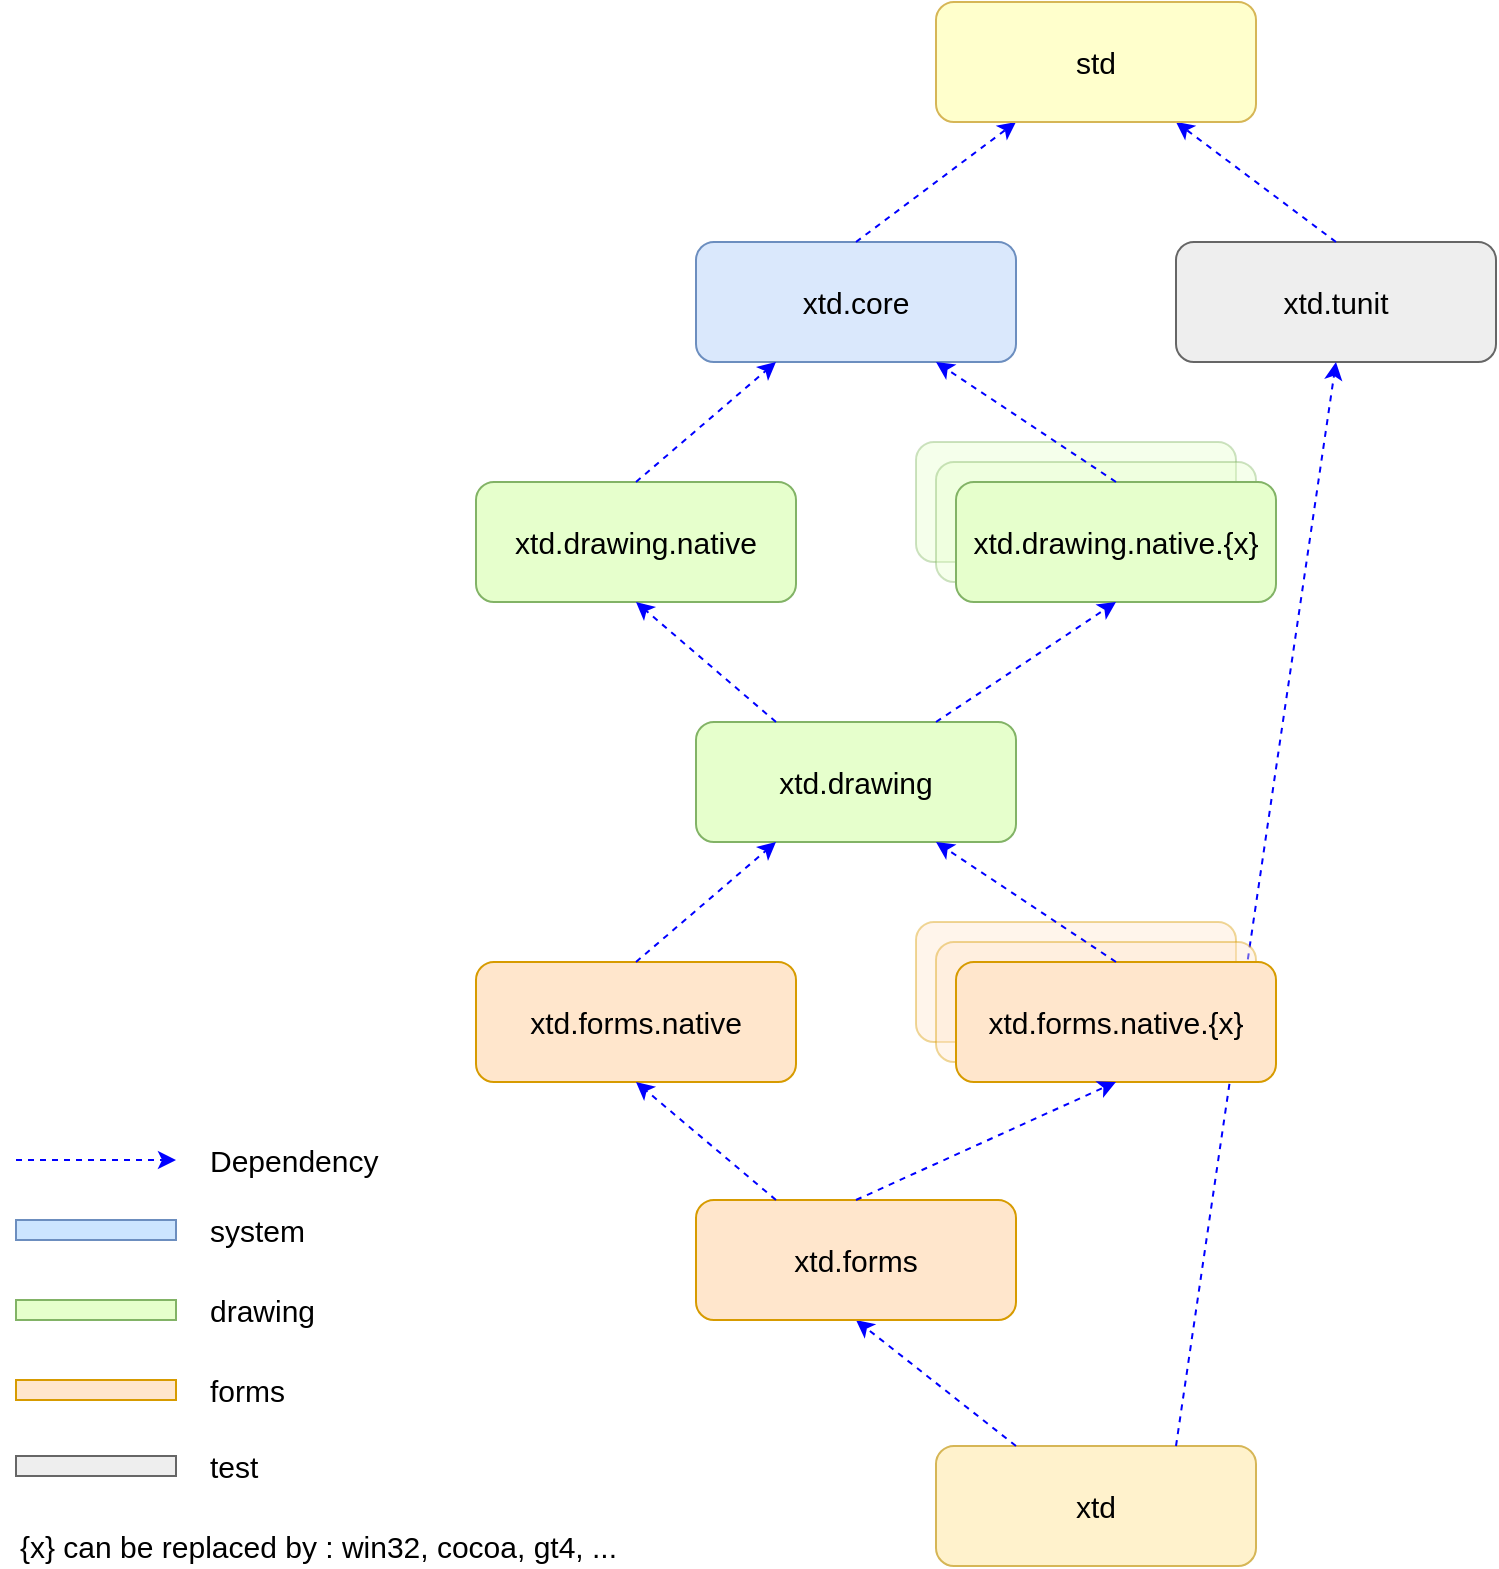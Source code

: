 <mxfile version="13.9.5" type="device"><diagram id="4c19bf52-565a-3755-522c-1c318594f7db" name="Page-1"><mxGraphModel dx="530" dy="545" grid="1" gridSize="10" guides="1" tooltips="1" connect="1" arrows="1" fold="1" page="1" pageScale="1" pageWidth="827" pageHeight="1169" background="#ffffff" math="0" shadow="0"><root><mxCell id="0"/><mxCell id="1" parent="0"/><mxCell id="3" value="xtd.core" style="rounded=1;whiteSpace=wrap;html=1;fillColor=#dae8fc;strokeColor=#6c8ebf;fontSize=15;" parent="1" vertex="1"><mxGeometry x="360" y="200" width="160" height="60" as="geometry"/></mxCell><mxCell id="10" value="" style="rounded=1;whiteSpace=wrap;html=1;fillColor=#FFE6CC;strokeColor=#d79b00;fontSize=15;opacity=40;" parent="1" vertex="1"><mxGeometry x="470" y="540" width="160" height="60" as="geometry"/></mxCell><mxCell id="11" value="" style="endArrow=classic;dashed=1;html=1;entryX=0.25;entryY=1;exitX=0.5;exitY=0;startArrow=none;startFill=0;endFill=1;fontSize=15;entryDx=0;entryDy=0;exitDx=0;exitDy=0;strokeColor=#0000FF;" parent="1" source="3" target="r1dHes9tD3Km95cjPvFa-43" edge="1"><mxGeometry width="50" height="50" relative="1" as="geometry"><mxPoint x="520" y="40" as="sourcePoint"/><mxPoint x="800" y="140" as="targetPoint"/></mxGeometry></mxCell><mxCell id="17" value="" style="endArrow=classic;dashed=1;html=1;endFill=1;fontSize=15;strokeColor=#0000FF;" parent="1" edge="1"><mxGeometry width="50" height="50" relative="1" as="geometry"><mxPoint x="20" y="659" as="sourcePoint"/><mxPoint x="100" y="659" as="targetPoint"/></mxGeometry></mxCell><mxCell id="18" value="Dependency" style="text;html=1;strokeColor=none;fillColor=none;align=left;verticalAlign=middle;whiteSpace=wrap;fontSize=15;" parent="1" vertex="1"><mxGeometry x="115" y="649" width="120" height="20" as="geometry"/></mxCell><mxCell id="19" value="" style="rounded=0;whiteSpace=wrap;html=1;fillColor=#CCE5FF;strokeColor=#6c8ebf;fontSize=15;" parent="1" vertex="1"><mxGeometry x="20" y="689" width="80" height="10" as="geometry"/></mxCell><mxCell id="20" value="system" style="text;html=1;strokeColor=none;fillColor=none;align=left;verticalAlign=middle;whiteSpace=wrap;fontSize=15;" parent="1" vertex="1"><mxGeometry x="115" y="684" width="120" height="20" as="geometry"/></mxCell><mxCell id="21" value="" style="rounded=0;whiteSpace=wrap;html=1;fillColor=#E6FFCC;strokeColor=#82b366;fontSize=15;" parent="1" vertex="1"><mxGeometry x="20" y="729" width="80" height="10" as="geometry"/></mxCell><mxCell id="22" value="drawing" style="text;html=1;strokeColor=none;fillColor=none;align=left;verticalAlign=middle;whiteSpace=wrap;fontSize=15;" parent="1" vertex="1"><mxGeometry x="115" y="724" width="120" height="20" as="geometry"/></mxCell><mxCell id="25" value="" style="rounded=0;whiteSpace=wrap;html=1;fillColor=#FFE6CC;strokeColor=#d79b00;fontSize=15;" parent="1" vertex="1"><mxGeometry x="20" y="769" width="80" height="10" as="geometry"/></mxCell><mxCell id="26" value="forms" style="text;html=1;strokeColor=none;fillColor=none;align=left;verticalAlign=middle;whiteSpace=wrap;fontSize=15;" parent="1" vertex="1"><mxGeometry x="115" y="764" width="120" height="20" as="geometry"/></mxCell><mxCell id="32" value="xtd.tunit" style="rounded=1;whiteSpace=wrap;html=1;fillColor=#EEEEEE;strokeColor=#666666;fontSize=15;" parent="1" vertex="1"><mxGeometry x="600" y="200" width="160" height="60" as="geometry"/></mxCell><mxCell id="r1dHes9tD3Km95cjPvFa-34" value="" style="rounded=1;whiteSpace=wrap;html=1;fontSize=15;fillColor=#E6FFCC;strokeColor=#82B366;opacity=40;" parent="1" vertex="1"><mxGeometry x="470" y="300" width="160" height="60" as="geometry"/></mxCell><mxCell id="r1dHes9tD3Km95cjPvFa-35" value="&lt;span&gt;xtd&lt;/span&gt;" style="rounded=1;whiteSpace=wrap;html=1;strokeColor=#d6b656;fontSize=15;fillColor=#fff2cc;" parent="1" vertex="1"><mxGeometry x="480" y="802" width="160" height="60" as="geometry"/></mxCell><mxCell id="r1dHes9tD3Km95cjPvFa-38" value="" style="endArrow=classic;dashed=1;html=1;exitX=0.5;exitY=0;endFill=1;fontSize=15;exitDx=0;exitDy=0;entryX=0.75;entryY=1;entryDx=0;entryDy=0;strokeColor=#0000FF;" parent="1" source="32" target="r1dHes9tD3Km95cjPvFa-43" edge="1"><mxGeometry width="50" height="50" relative="1" as="geometry"><mxPoint x="300" y="434" as="sourcePoint"/><mxPoint x="980" y="220" as="targetPoint"/></mxGeometry></mxCell><mxCell id="r1dHes9tD3Km95cjPvFa-39" value="" style="endArrow=classic;dashed=1;html=1;entryX=0.5;entryY=1;exitX=0.25;exitY=0;endFill=1;fontSize=15;entryDx=0;entryDy=0;exitDx=0;exitDy=0;strokeColor=#0000FF;" parent="1" source="r1dHes9tD3Km95cjPvFa-35" target="r1dHes9tD3Km95cjPvFa-52" edge="1"><mxGeometry width="50" height="50" relative="1" as="geometry"><mxPoint x="310" y="444" as="sourcePoint"/><mxPoint x="310" y="390" as="targetPoint"/></mxGeometry></mxCell><mxCell id="r1dHes9tD3Km95cjPvFa-40" value="" style="endArrow=classic;dashed=1;html=1;entryX=0.5;entryY=1;endFill=1;fontSize=15;entryDx=0;entryDy=0;exitX=0.75;exitY=0;exitDx=0;exitDy=0;strokeColor=#0000FF;" parent="1" source="r1dHes9tD3Km95cjPvFa-35" target="32" edge="1"><mxGeometry width="50" height="50" relative="1" as="geometry"><mxPoint x="830" y="840" as="sourcePoint"/><mxPoint x="320" y="400" as="targetPoint"/></mxGeometry></mxCell><mxCell id="r1dHes9tD3Km95cjPvFa-43" value="&lt;span&gt;std&lt;/span&gt;" style="rounded=1;whiteSpace=wrap;html=1;strokeColor=#d6b656;fontSize=15;fillColor=#FFFFCC;" parent="1" vertex="1"><mxGeometry x="480" y="80" width="160" height="60" as="geometry"/></mxCell><mxCell id="r1dHes9tD3Km95cjPvFa-49" value="" style="rounded=0;whiteSpace=wrap;html=1;fillColor=#EEEEEE;strokeColor=#666666;fontSize=15;" parent="1" vertex="1"><mxGeometry x="20" y="807" width="80" height="10" as="geometry"/></mxCell><mxCell id="r1dHes9tD3Km95cjPvFa-50" value="test" style="text;html=1;strokeColor=none;fillColor=none;align=left;verticalAlign=middle;whiteSpace=wrap;fontSize=15;" parent="1" vertex="1"><mxGeometry x="115" y="802" width="120" height="20" as="geometry"/></mxCell><mxCell id="r1dHes9tD3Km95cjPvFa-51" value="xtd.forms.native" style="rounded=1;whiteSpace=wrap;html=1;fillColor=#FFE6CC;strokeColor=#d79b00;fontSize=15;" parent="1" vertex="1"><mxGeometry x="250" y="560" width="160" height="60" as="geometry"/></mxCell><mxCell id="r1dHes9tD3Km95cjPvFa-52" value="xtd.forms" style="rounded=1;whiteSpace=wrap;html=1;fillColor=#FFE6CC;strokeColor=#d79b00;fontSize=15;" parent="1" vertex="1"><mxGeometry x="360" y="679" width="160" height="60" as="geometry"/></mxCell><mxCell id="r1dHes9tD3Km95cjPvFa-53" value="" style="rounded=1;whiteSpace=wrap;html=1;fillColor=#FFE6CC;strokeColor=#d79b00;fontSize=15;opacity=40;" parent="1" vertex="1"><mxGeometry x="480" y="550" width="160" height="60" as="geometry"/></mxCell><mxCell id="r1dHes9tD3Km95cjPvFa-54" value="xtd.forms.native.{x}" style="rounded=1;whiteSpace=wrap;html=1;fillColor=#FFE6CC;strokeColor=#d79b00;fontSize=15;" parent="1" vertex="1"><mxGeometry x="490" y="560" width="160" height="60" as="geometry"/></mxCell><mxCell id="r1dHes9tD3Km95cjPvFa-56" value="" style="endArrow=classic;dashed=1;html=1;entryX=0.5;entryY=1;exitX=0.5;exitY=0;endFill=1;fontSize=15;entryDx=0;entryDy=0;exitDx=0;exitDy=0;strokeColor=#0000FF;" parent="1" source="r1dHes9tD3Km95cjPvFa-52" target="r1dHes9tD3Km95cjPvFa-54" edge="1"><mxGeometry width="50" height="50" relative="1" as="geometry"><mxPoint x="590" y="580.0" as="sourcePoint"/><mxPoint x="590" y="520.0" as="targetPoint"/></mxGeometry></mxCell><mxCell id="r1dHes9tD3Km95cjPvFa-57" value="" style="endArrow=classic;dashed=1;html=1;entryX=0.5;entryY=1;exitX=0.25;exitY=0;endFill=1;fontSize=15;entryDx=0;entryDy=0;exitDx=0;exitDy=0;strokeColor=#0000FF;" parent="1" source="r1dHes9tD3Km95cjPvFa-52" target="r1dHes9tD3Km95cjPvFa-51" edge="1"><mxGeometry width="50" height="50" relative="1" as="geometry"><mxPoint x="600" y="590.0" as="sourcePoint"/><mxPoint x="600" y="530.0" as="targetPoint"/></mxGeometry></mxCell><mxCell id="r1dHes9tD3Km95cjPvFa-59" value="xtd.drawing" style="rounded=1;whiteSpace=wrap;html=1;fontSize=15;fillColor=#E6FFCC;strokeColor=#82B366;" parent="1" vertex="1"><mxGeometry x="360" y="440" width="160" height="60" as="geometry"/></mxCell><mxCell id="r1dHes9tD3Km95cjPvFa-60" value="xtd.drawing.native" style="rounded=1;whiteSpace=wrap;html=1;fontSize=15;fillColor=#E6FFCC;strokeColor=#82B366;" parent="1" vertex="1"><mxGeometry x="250" y="320" width="160" height="60" as="geometry"/></mxCell><mxCell id="r1dHes9tD3Km95cjPvFa-61" value="" style="endArrow=classic;dashed=1;html=1;entryX=0.25;entryY=1;exitX=0.5;exitY=0;endFill=1;fontSize=15;entryDx=0;entryDy=0;exitDx=0;exitDy=0;strokeColor=#0000FF;" parent="1" source="r1dHes9tD3Km95cjPvFa-60" target="3" edge="1"><mxGeometry width="50" height="50" relative="1" as="geometry"><mxPoint x="580" y="330.0" as="sourcePoint"/><mxPoint x="780" y="270.0" as="targetPoint"/></mxGeometry></mxCell><mxCell id="r1dHes9tD3Km95cjPvFa-62" value="" style="rounded=1;whiteSpace=wrap;html=1;fontSize=15;fillColor=#E6FFCC;strokeColor=#82B366;opacity=40;" parent="1" vertex="1"><mxGeometry x="480" y="310" width="160" height="60" as="geometry"/></mxCell><mxCell id="r1dHes9tD3Km95cjPvFa-63" value="xtd.drawing.native.{x}" style="rounded=1;whiteSpace=wrap;html=1;fontSize=15;fillColor=#E6FFCC;strokeColor=#82B366;" parent="1" vertex="1"><mxGeometry x="490" y="320" width="160" height="60" as="geometry"/></mxCell><mxCell id="r1dHes9tD3Km95cjPvFa-37" value="" style="endArrow=classic;dashed=1;html=1;entryX=0.75;entryY=1;exitX=0.5;exitY=0;endFill=1;fontSize=15;entryDx=0;entryDy=0;exitDx=0;exitDy=0;strokeColor=#0000FF;" parent="1" source="r1dHes9tD3Km95cjPvFa-63" target="3" edge="1"><mxGeometry width="50" height="50" relative="1" as="geometry"><mxPoint x="600" y="230" as="sourcePoint"/><mxPoint x="530" y="170" as="targetPoint"/></mxGeometry></mxCell><mxCell id="r1dHes9tD3Km95cjPvFa-55" value="" style="endArrow=classic;dashed=1;html=1;exitX=0.5;exitY=0;endFill=1;fontSize=15;exitDx=0;exitDy=0;entryX=0.25;entryY=1;entryDx=0;entryDy=0;strokeColor=#0000FF;" parent="1" source="r1dHes9tD3Km95cjPvFa-51" target="r1dHes9tD3Km95cjPvFa-59" edge="1"><mxGeometry width="50" height="50" relative="1" as="geometry"><mxPoint x="580" y="450.0" as="sourcePoint"/><mxPoint x="170" y="360" as="targetPoint"/></mxGeometry></mxCell><mxCell id="r1dHes9tD3Km95cjPvFa-36" value="" style="endArrow=classic;dashed=1;html=1;exitX=0.5;exitY=0;endFill=1;fontSize=15;exitDx=0;exitDy=0;entryX=0.75;entryY=1;entryDx=0;entryDy=0;strokeColor=#0000FF;" parent="1" source="r1dHes9tD3Km95cjPvFa-54" target="r1dHes9tD3Km95cjPvFa-59" edge="1"><mxGeometry width="50" height="50" relative="1" as="geometry"><mxPoint x="590" y="220" as="sourcePoint"/><mxPoint x="570" y="500" as="targetPoint"/></mxGeometry></mxCell><mxCell id="r1dHes9tD3Km95cjPvFa-64" value="" style="endArrow=classic;dashed=1;html=1;endFill=1;fontSize=15;entryX=0.5;entryY=1;entryDx=0;entryDy=0;exitX=0.75;exitY=0;exitDx=0;exitDy=0;strokeColor=#0000FF;" parent="1" source="r1dHes9tD3Km95cjPvFa-59" target="r1dHes9tD3Km95cjPvFa-63" edge="1"><mxGeometry width="50" height="50" relative="1" as="geometry"><mxPoint x="620" y="390" as="sourcePoint"/><mxPoint x="580" y="510.0" as="targetPoint"/></mxGeometry></mxCell><mxCell id="r1dHes9tD3Km95cjPvFa-67" value="{x} can be replaced by : win32, cocoa, gt4, ..." style="text;html=1;strokeColor=none;fillColor=none;align=left;verticalAlign=middle;whiteSpace=wrap;fontSize=15;" parent="1" vertex="1"><mxGeometry x="20" y="842" width="320" height="20" as="geometry"/></mxCell><mxCell id="a5gEWUt8uGhKhRF00EJW-32" value="" style="endArrow=classic;dashed=1;html=1;endFill=1;fontSize=15;entryX=0.5;entryY=1;entryDx=0;entryDy=0;exitX=0.25;exitY=0;exitDx=0;exitDy=0;strokeColor=#0000FF;" parent="1" source="r1dHes9tD3Km95cjPvFa-59" target="r1dHes9tD3Km95cjPvFa-60" edge="1"><mxGeometry width="50" height="50" relative="1" as="geometry"><mxPoint x="490" y="440" as="sourcePoint"/><mxPoint x="580" y="390" as="targetPoint"/></mxGeometry></mxCell></root></mxGraphModel></diagram></mxfile>